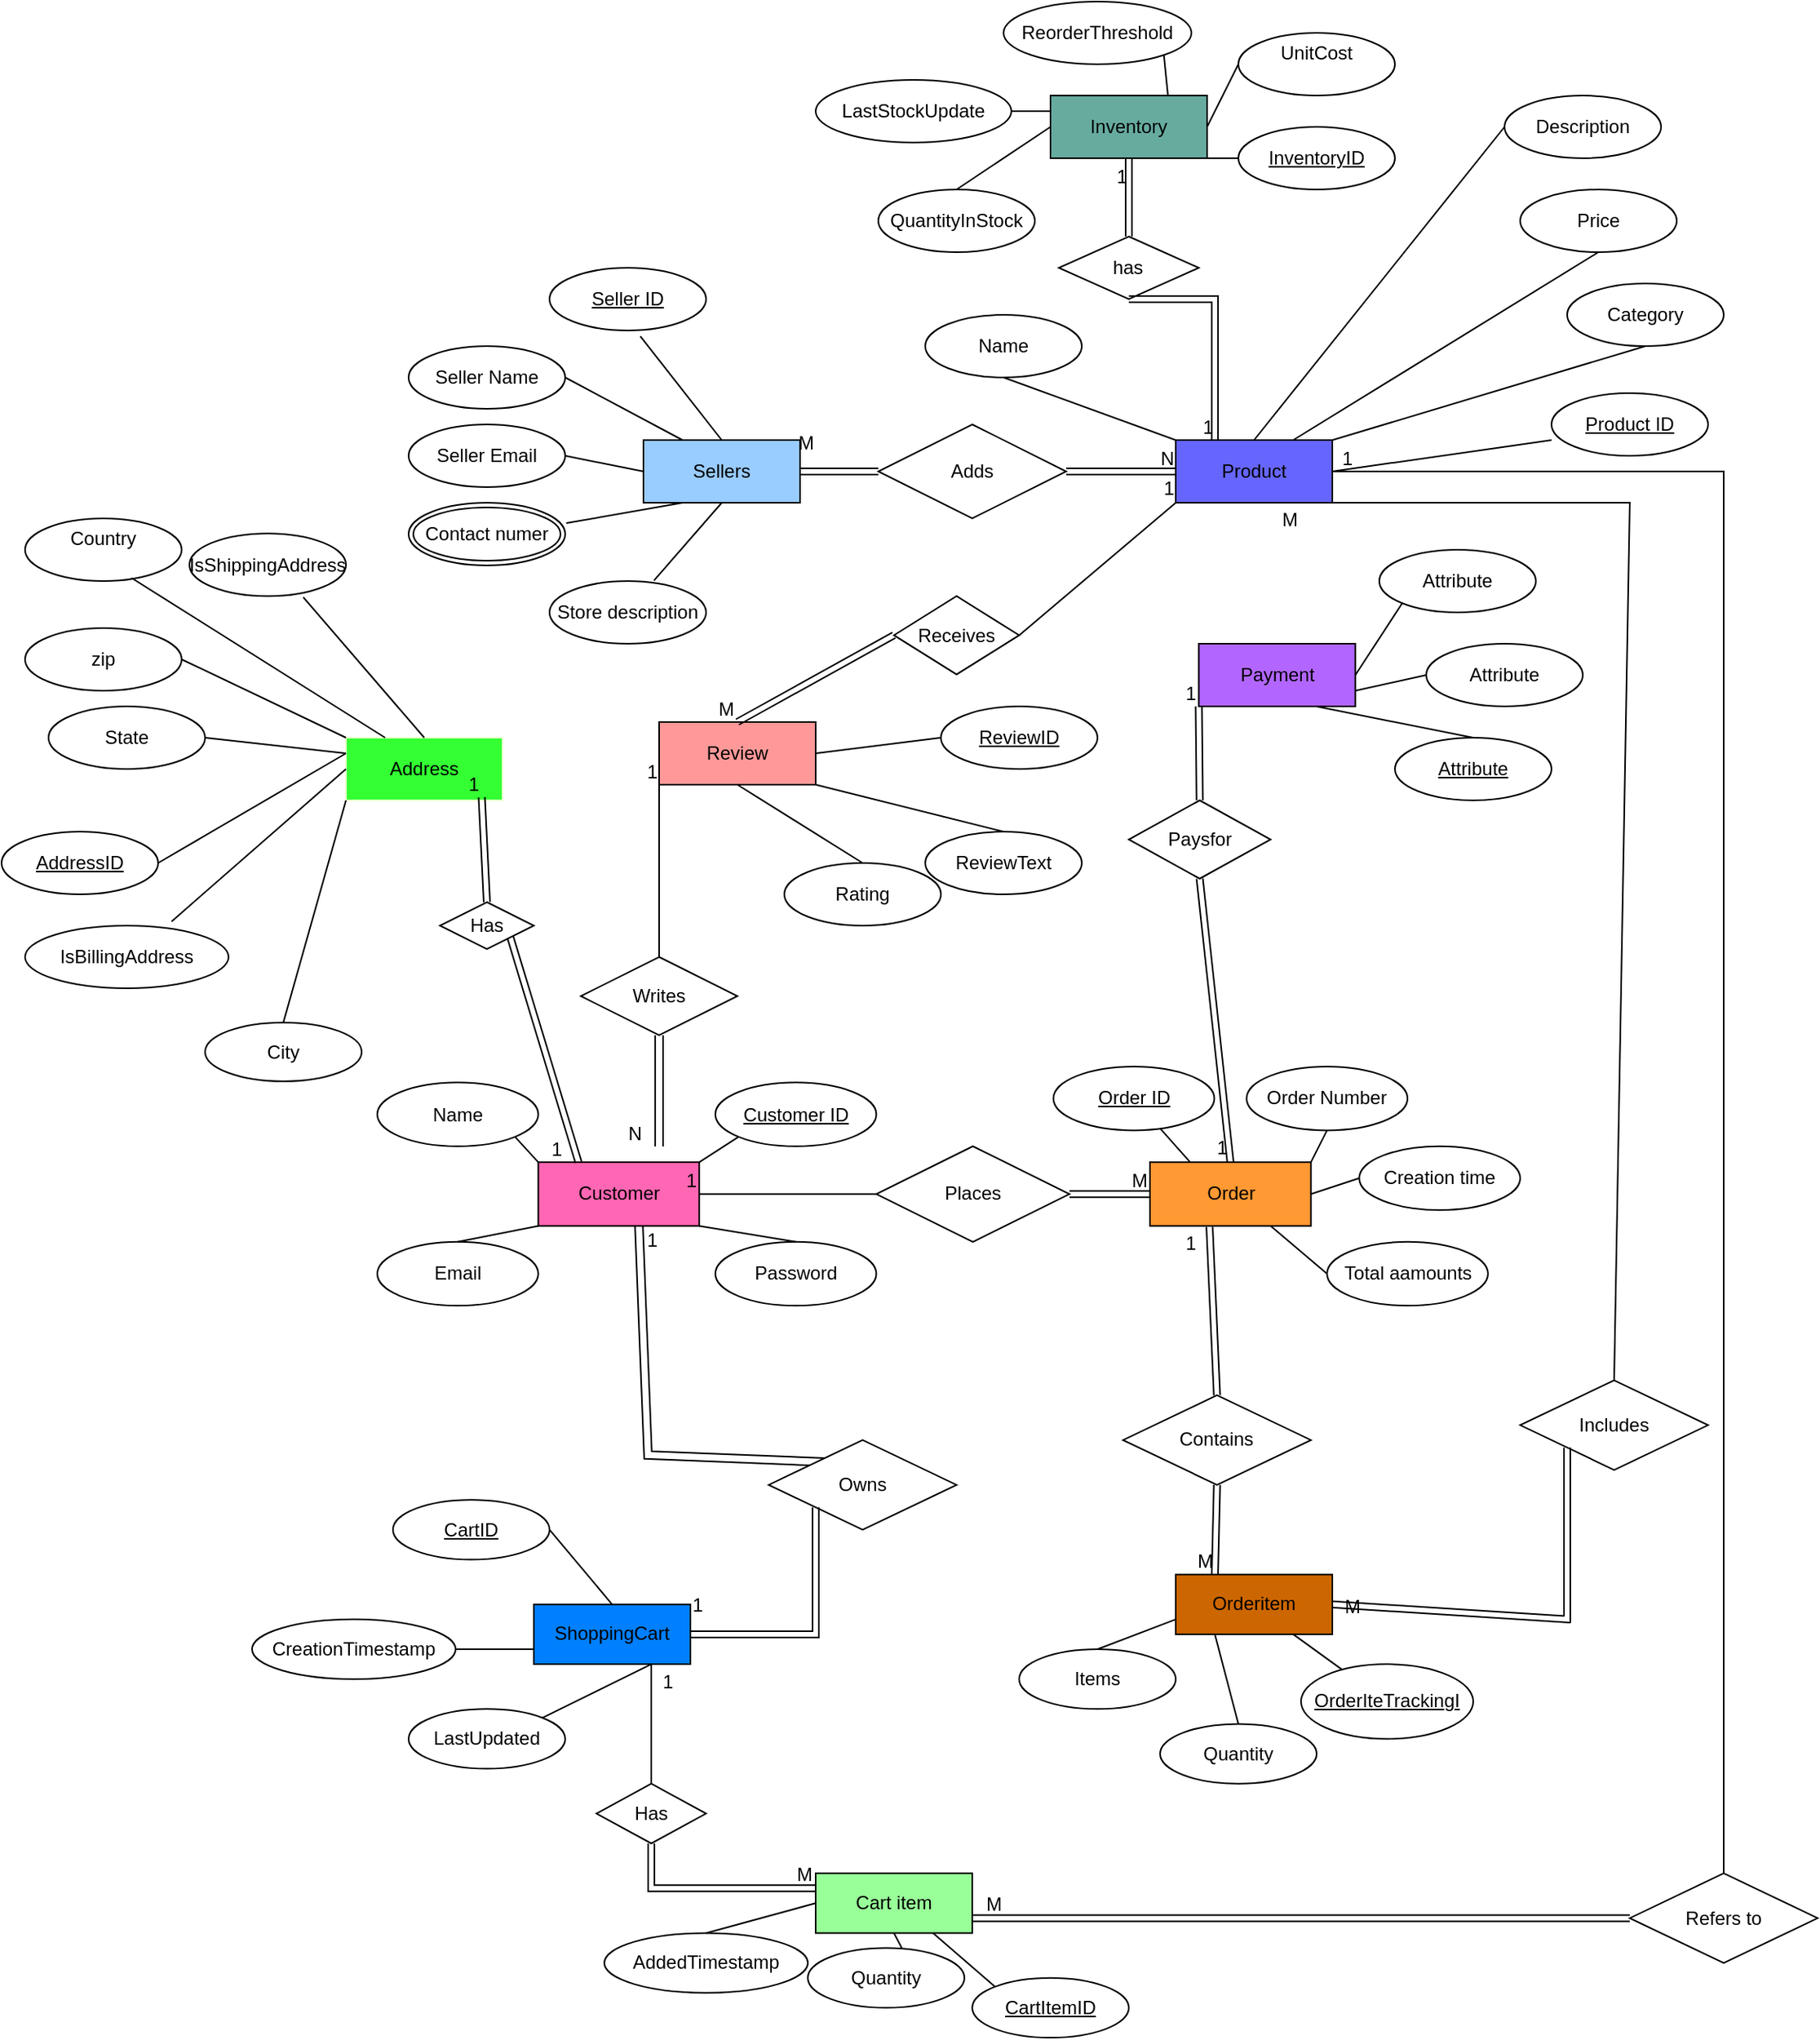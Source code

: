 <mxfile version="24.7.17">
  <diagram name="Page-1" id="6xReeUZJzFyiV2L-Zr00">
    <mxGraphModel dx="2884" dy="1992" grid="1" gridSize="10" guides="1" tooltips="1" connect="1" arrows="1" fold="1" page="1" pageScale="1" pageWidth="850" pageHeight="1100" math="0" shadow="0">
      <root>
        <mxCell id="0" />
        <mxCell id="1" parent="0" />
        <mxCell id="d-lJAG2xxgMc8Fnp8zXW-112" value="" style="endArrow=none;html=1;rounded=0;exitX=0.5;exitY=0;exitDx=0;exitDy=0;entryX=0.5;entryY=1;entryDx=0;entryDy=0;" edge="1" parent="1" source="d-lJAG2xxgMc8Fnp8zXW-107" target="d-lJAG2xxgMc8Fnp8zXW-173">
          <mxGeometry relative="1" as="geometry">
            <mxPoint x="590" y="480" as="sourcePoint" />
            <mxPoint x="555" y="240" as="targetPoint" />
            <Array as="points">
              <mxPoint x="920" y="280" />
            </Array>
          </mxGeometry>
        </mxCell>
        <mxCell id="d-lJAG2xxgMc8Fnp8zXW-162" value="Sellers" style="whiteSpace=wrap;html=1;align=center;fillColor=#99CCFF;" vertex="1" parent="1">
          <mxGeometry x="290" y="240" width="100" height="40" as="geometry" />
        </mxCell>
        <mxCell id="d-lJAG2xxgMc8Fnp8zXW-163" value="Store description" style="ellipse;whiteSpace=wrap;html=1;align=center;" vertex="1" parent="1">
          <mxGeometry x="230" y="330" width="100" height="40" as="geometry" />
        </mxCell>
        <mxCell id="d-lJAG2xxgMc8Fnp8zXW-164" value="Seller Email" style="ellipse;whiteSpace=wrap;html=1;align=center;" vertex="1" parent="1">
          <mxGeometry x="140" y="230" width="100" height="40" as="geometry" />
        </mxCell>
        <mxCell id="d-lJAG2xxgMc8Fnp8zXW-165" value="Seller Name" style="ellipse;whiteSpace=wrap;html=1;align=center;" vertex="1" parent="1">
          <mxGeometry x="140" y="180" width="100" height="40" as="geometry" />
        </mxCell>
        <mxCell id="d-lJAG2xxgMc8Fnp8zXW-166" value="Seller ID" style="ellipse;whiteSpace=wrap;html=1;align=center;fontStyle=4;" vertex="1" parent="1">
          <mxGeometry x="230" y="130" width="100" height="40" as="geometry" />
        </mxCell>
        <mxCell id="d-lJAG2xxgMc8Fnp8zXW-167" value="Contact numer" style="ellipse;shape=doubleEllipse;margin=3;whiteSpace=wrap;html=1;align=center;" vertex="1" parent="1">
          <mxGeometry x="140" y="280" width="100" height="40" as="geometry" />
        </mxCell>
        <mxCell id="d-lJAG2xxgMc8Fnp8zXW-168" value="" style="endArrow=none;html=1;rounded=0;exitX=0.58;exitY=1.092;exitDx=0;exitDy=0;exitPerimeter=0;entryX=0.5;entryY=0;entryDx=0;entryDy=0;" edge="1" parent="1" source="d-lJAG2xxgMc8Fnp8zXW-166" target="d-lJAG2xxgMc8Fnp8zXW-162">
          <mxGeometry relative="1" as="geometry">
            <mxPoint x="280" y="270" as="sourcePoint" />
            <mxPoint x="440" y="270" as="targetPoint" />
          </mxGeometry>
        </mxCell>
        <mxCell id="d-lJAG2xxgMc8Fnp8zXW-169" value="" style="endArrow=none;html=1;rounded=0;exitX=0.667;exitY=-0.008;exitDx=0;exitDy=0;exitPerimeter=0;entryX=0.5;entryY=1;entryDx=0;entryDy=0;" edge="1" parent="1" source="d-lJAG2xxgMc8Fnp8zXW-163" target="d-lJAG2xxgMc8Fnp8zXW-162">
          <mxGeometry relative="1" as="geometry">
            <mxPoint x="280" y="270" as="sourcePoint" />
            <mxPoint x="440" y="270" as="targetPoint" />
          </mxGeometry>
        </mxCell>
        <mxCell id="d-lJAG2xxgMc8Fnp8zXW-170" value="" style="endArrow=none;html=1;rounded=0;exitX=1.007;exitY=0.325;exitDx=0;exitDy=0;exitPerimeter=0;entryX=0.25;entryY=1;entryDx=0;entryDy=0;" edge="1" parent="1" source="d-lJAG2xxgMc8Fnp8zXW-167" target="d-lJAG2xxgMc8Fnp8zXW-162">
          <mxGeometry relative="1" as="geometry">
            <mxPoint x="280" y="270" as="sourcePoint" />
            <mxPoint x="440" y="270" as="targetPoint" />
          </mxGeometry>
        </mxCell>
        <mxCell id="d-lJAG2xxgMc8Fnp8zXW-171" value="" style="endArrow=none;html=1;rounded=0;exitX=1;exitY=0.5;exitDx=0;exitDy=0;entryX=0;entryY=0.5;entryDx=0;entryDy=0;" edge="1" parent="1" source="d-lJAG2xxgMc8Fnp8zXW-164" target="d-lJAG2xxgMc8Fnp8zXW-162">
          <mxGeometry relative="1" as="geometry">
            <mxPoint x="280" y="270" as="sourcePoint" />
            <mxPoint x="440" y="270" as="targetPoint" />
          </mxGeometry>
        </mxCell>
        <mxCell id="d-lJAG2xxgMc8Fnp8zXW-172" value="" style="endArrow=none;html=1;rounded=0;exitX=1;exitY=0.5;exitDx=0;exitDy=0;entryX=0.25;entryY=0;entryDx=0;entryDy=0;" edge="1" parent="1" source="d-lJAG2xxgMc8Fnp8zXW-165" target="d-lJAG2xxgMc8Fnp8zXW-162">
          <mxGeometry relative="1" as="geometry">
            <mxPoint x="280" y="270" as="sourcePoint" />
            <mxPoint x="440" y="270" as="targetPoint" />
          </mxGeometry>
        </mxCell>
        <mxCell id="d-lJAG2xxgMc8Fnp8zXW-325" style="edgeStyle=orthogonalEdgeStyle;rounded=0;orthogonalLoop=1;jettySize=auto;html=1;exitX=1;exitY=0.5;exitDx=0;exitDy=0;" edge="1" parent="1" source="d-lJAG2xxgMc8Fnp8zXW-173">
          <mxGeometry relative="1" as="geometry">
            <mxPoint x="720" y="260.333" as="targetPoint" />
          </mxGeometry>
        </mxCell>
        <mxCell id="d-lJAG2xxgMc8Fnp8zXW-173" value="Product" style="whiteSpace=wrap;html=1;align=center;fillColor=#6666FF;" vertex="1" parent="1">
          <mxGeometry x="630" y="240" width="100" height="40" as="geometry" />
        </mxCell>
        <mxCell id="d-lJAG2xxgMc8Fnp8zXW-174" value="Product ID" style="ellipse;whiteSpace=wrap;html=1;align=center;fontStyle=4;" vertex="1" parent="1">
          <mxGeometry x="870" y="210" width="100" height="40" as="geometry" />
        </mxCell>
        <mxCell id="d-lJAG2xxgMc8Fnp8zXW-175" value="Price" style="ellipse;whiteSpace=wrap;html=1;align=center;" vertex="1" parent="1">
          <mxGeometry x="850" y="80" width="100" height="40" as="geometry" />
        </mxCell>
        <mxCell id="d-lJAG2xxgMc8Fnp8zXW-176" value="Description" style="ellipse;whiteSpace=wrap;html=1;align=center;" vertex="1" parent="1">
          <mxGeometry x="840" y="20" width="100" height="40" as="geometry" />
        </mxCell>
        <mxCell id="d-lJAG2xxgMc8Fnp8zXW-177" value="Category" style="ellipse;whiteSpace=wrap;html=1;align=center;" vertex="1" parent="1">
          <mxGeometry x="880" y="140" width="100" height="40" as="geometry" />
        </mxCell>
        <mxCell id="d-lJAG2xxgMc8Fnp8zXW-178" value="Name" style="ellipse;whiteSpace=wrap;html=1;align=center;" vertex="1" parent="1">
          <mxGeometry x="470" y="160" width="100" height="40" as="geometry" />
        </mxCell>
        <mxCell id="d-lJAG2xxgMc8Fnp8zXW-179" value="" style="endArrow=none;html=1;rounded=0;entryX=0;entryY=0.5;entryDx=0;entryDy=0;exitX=0.5;exitY=0;exitDx=0;exitDy=0;" edge="1" parent="1" source="d-lJAG2xxgMc8Fnp8zXW-173" target="d-lJAG2xxgMc8Fnp8zXW-176">
          <mxGeometry relative="1" as="geometry">
            <mxPoint x="720" y="270" as="sourcePoint" />
            <mxPoint x="740" y="270" as="targetPoint" />
          </mxGeometry>
        </mxCell>
        <mxCell id="d-lJAG2xxgMc8Fnp8zXW-180" value="" style="endArrow=none;html=1;rounded=0;exitX=0;exitY=0.75;exitDx=0;exitDy=0;exitPerimeter=0;entryX=1;entryY=0.5;entryDx=0;entryDy=0;" edge="1" parent="1" source="d-lJAG2xxgMc8Fnp8zXW-174" target="d-lJAG2xxgMc8Fnp8zXW-173">
          <mxGeometry relative="1" as="geometry">
            <mxPoint x="580" y="270" as="sourcePoint" />
            <mxPoint x="740" y="270" as="targetPoint" />
          </mxGeometry>
        </mxCell>
        <mxCell id="d-lJAG2xxgMc8Fnp8zXW-181" value="" style="endArrow=none;html=1;rounded=0;exitX=0.5;exitY=1;exitDx=0;exitDy=0;entryX=1;entryY=0;entryDx=0;entryDy=0;" edge="1" parent="1" source="d-lJAG2xxgMc8Fnp8zXW-177" target="d-lJAG2xxgMc8Fnp8zXW-173">
          <mxGeometry relative="1" as="geometry">
            <mxPoint x="580" y="270" as="sourcePoint" />
            <mxPoint x="740" y="270" as="targetPoint" />
          </mxGeometry>
        </mxCell>
        <mxCell id="d-lJAG2xxgMc8Fnp8zXW-182" value="" style="endArrow=none;html=1;rounded=0;exitX=0.5;exitY=1;exitDx=0;exitDy=0;entryX=0.75;entryY=0;entryDx=0;entryDy=0;" edge="1" parent="1" source="d-lJAG2xxgMc8Fnp8zXW-175" target="d-lJAG2xxgMc8Fnp8zXW-173">
          <mxGeometry relative="1" as="geometry">
            <mxPoint x="580" y="270" as="sourcePoint" />
            <mxPoint x="740" y="270" as="targetPoint" />
          </mxGeometry>
        </mxCell>
        <mxCell id="d-lJAG2xxgMc8Fnp8zXW-183" value="" style="endArrow=none;html=1;rounded=0;exitX=0.5;exitY=1;exitDx=0;exitDy=0;entryX=0;entryY=0;entryDx=0;entryDy=0;" edge="1" parent="1" source="d-lJAG2xxgMc8Fnp8zXW-178" target="d-lJAG2xxgMc8Fnp8zXW-173">
          <mxGeometry relative="1" as="geometry">
            <mxPoint x="580" y="270" as="sourcePoint" />
            <mxPoint x="670" y="230" as="targetPoint" />
          </mxGeometry>
        </mxCell>
        <mxCell id="d-lJAG2xxgMc8Fnp8zXW-184" value="Adds" style="shape=rhombus;perimeter=rhombusPerimeter;whiteSpace=wrap;html=1;align=center;" vertex="1" parent="1">
          <mxGeometry x="440" y="230" width="120" height="60" as="geometry" />
        </mxCell>
        <mxCell id="d-lJAG2xxgMc8Fnp8zXW-185" value="" style="shape=link;html=1;rounded=0;entryX=0;entryY=0.5;entryDx=0;entryDy=0;" edge="1" parent="1" source="d-lJAG2xxgMc8Fnp8zXW-184" target="d-lJAG2xxgMc8Fnp8zXW-173">
          <mxGeometry relative="1" as="geometry">
            <mxPoint x="370" y="349.5" as="sourcePoint" />
            <mxPoint x="530" y="349.5" as="targetPoint" />
          </mxGeometry>
        </mxCell>
        <mxCell id="d-lJAG2xxgMc8Fnp8zXW-186" value="N" style="resizable=0;html=1;whiteSpace=wrap;align=right;verticalAlign=bottom;" connectable="0" vertex="1" parent="d-lJAG2xxgMc8Fnp8zXW-185">
          <mxGeometry x="1" relative="1" as="geometry" />
        </mxCell>
        <mxCell id="d-lJAG2xxgMc8Fnp8zXW-187" value="" style="shape=link;html=1;rounded=0;exitX=0;exitY=0.5;exitDx=0;exitDy=0;entryX=1;entryY=0.5;entryDx=0;entryDy=0;" edge="1" parent="1" source="d-lJAG2xxgMc8Fnp8zXW-184" target="d-lJAG2xxgMc8Fnp8zXW-162">
          <mxGeometry relative="1" as="geometry">
            <mxPoint x="450" y="310" as="sourcePoint" />
            <mxPoint x="400" y="270" as="targetPoint" />
          </mxGeometry>
        </mxCell>
        <mxCell id="d-lJAG2xxgMc8Fnp8zXW-188" value="M" style="resizable=0;html=1;whiteSpace=wrap;align=right;verticalAlign=bottom;" connectable="0" vertex="1" parent="d-lJAG2xxgMc8Fnp8zXW-187">
          <mxGeometry x="1" relative="1" as="geometry">
            <mxPoint x="10" y="-10" as="offset" />
          </mxGeometry>
        </mxCell>
        <mxCell id="d-lJAG2xxgMc8Fnp8zXW-189" value="M" style="resizable=0;html=1;whiteSpace=wrap;align=right;verticalAlign=bottom;" connectable="0" vertex="1" parent="1">
          <mxGeometry x="709.408" y="299.608" as="geometry" />
        </mxCell>
        <mxCell id="d-lJAG2xxgMc8Fnp8zXW-215" value="" style="endArrow=none;html=1;rounded=0;exitX=0.5;exitY=0;exitDx=0;exitDy=0;entryX=1;entryY=0.5;entryDx=0;entryDy=0;" edge="1" parent="1" source="d-lJAG2xxgMc8Fnp8zXW-207" target="d-lJAG2xxgMc8Fnp8zXW-173">
          <mxGeometry relative="1" as="geometry">
            <mxPoint x="550" y="610" as="sourcePoint" />
            <mxPoint x="1020" y="250" as="targetPoint" />
            <Array as="points">
              <mxPoint x="980" y="260" />
            </Array>
          </mxGeometry>
        </mxCell>
        <mxCell id="d-lJAG2xxgMc8Fnp8zXW-216" value="1" style="resizable=0;html=1;whiteSpace=wrap;align=right;verticalAlign=bottom;" connectable="0" vertex="1" parent="d-lJAG2xxgMc8Fnp8zXW-215">
          <mxGeometry x="1" relative="1" as="geometry">
            <mxPoint x="14" as="offset" />
          </mxGeometry>
        </mxCell>
        <mxCell id="d-lJAG2xxgMc8Fnp8zXW-221" value="" style="group" vertex="1" connectable="0" parent="1">
          <mxGeometry x="40" y="640" width="1000" height="620" as="geometry" />
        </mxCell>
        <mxCell id="d-lJAG2xxgMc8Fnp8zXW-69" value="" style="group" vertex="1" connectable="0" parent="d-lJAG2xxgMc8Fnp8zXW-221">
          <mxGeometry x="80" width="730" height="152.615" as="geometry" />
        </mxCell>
        <mxCell id="d-lJAG2xxgMc8Fnp8zXW-70" value="Customer" style="whiteSpace=wrap;html=1;align=center;fillColor=#FF66B3;" vertex="1" parent="d-lJAG2xxgMc8Fnp8zXW-69">
          <mxGeometry x="102.817" y="61.046" width="102.817" height="40.697" as="geometry" />
        </mxCell>
        <mxCell id="d-lJAG2xxgMc8Fnp8zXW-71" value="Customer ID" style="ellipse;whiteSpace=wrap;html=1;align=center;fontStyle=4;" vertex="1" parent="d-lJAG2xxgMc8Fnp8zXW-69">
          <mxGeometry x="215.915" y="10.174" width="102.817" height="40.697" as="geometry" />
        </mxCell>
        <mxCell id="d-lJAG2xxgMc8Fnp8zXW-72" value="Password" style="ellipse;whiteSpace=wrap;html=1;align=center;" vertex="1" parent="d-lJAG2xxgMc8Fnp8zXW-69">
          <mxGeometry x="215.915" y="111.918" width="102.817" height="40.697" as="geometry" />
        </mxCell>
        <mxCell id="d-lJAG2xxgMc8Fnp8zXW-73" value="Email" style="ellipse;whiteSpace=wrap;html=1;align=center;" vertex="1" parent="d-lJAG2xxgMc8Fnp8zXW-69">
          <mxGeometry y="111.918" width="102.817" height="40.697" as="geometry" />
        </mxCell>
        <mxCell id="d-lJAG2xxgMc8Fnp8zXW-74" value="Name" style="ellipse;whiteSpace=wrap;html=1;align=center;" vertex="1" parent="d-lJAG2xxgMc8Fnp8zXW-69">
          <mxGeometry y="10.174" width="102.817" height="40.697" as="geometry" />
        </mxCell>
        <mxCell id="d-lJAG2xxgMc8Fnp8zXW-75" value="" style="endArrow=none;html=1;rounded=0;entryX=0.5;entryY=0;entryDx=0;entryDy=0;exitX=0;exitY=1;exitDx=0;exitDy=0;" edge="1" parent="d-lJAG2xxgMc8Fnp8zXW-69" source="d-lJAG2xxgMc8Fnp8zXW-70" target="d-lJAG2xxgMc8Fnp8zXW-73">
          <mxGeometry relative="1" as="geometry">
            <mxPoint x="20.563" y="-50.872" as="sourcePoint" />
            <mxPoint x="185.07" y="-50.872" as="targetPoint" />
          </mxGeometry>
        </mxCell>
        <mxCell id="d-lJAG2xxgMc8Fnp8zXW-76" value="" style="endArrow=none;html=1;rounded=0;exitX=1;exitY=1;exitDx=0;exitDy=0;entryX=0.5;entryY=0;entryDx=0;entryDy=0;" edge="1" parent="d-lJAG2xxgMc8Fnp8zXW-69" source="d-lJAG2xxgMc8Fnp8zXW-70" target="d-lJAG2xxgMc8Fnp8zXW-72">
          <mxGeometry relative="1" as="geometry">
            <mxPoint x="20.563" y="-50.872" as="sourcePoint" />
            <mxPoint x="236.479" y="111.918" as="targetPoint" />
          </mxGeometry>
        </mxCell>
        <mxCell id="d-lJAG2xxgMc8Fnp8zXW-77" value="" style="endArrow=none;html=1;rounded=0;exitX=0;exitY=1;exitDx=0;exitDy=0;entryX=1;entryY=0;entryDx=0;entryDy=0;" edge="1" parent="d-lJAG2xxgMc8Fnp8zXW-69" source="d-lJAG2xxgMc8Fnp8zXW-71" target="d-lJAG2xxgMc8Fnp8zXW-70">
          <mxGeometry relative="1" as="geometry">
            <mxPoint x="20.563" y="-50.872" as="sourcePoint" />
            <mxPoint x="185.07" y="-50.872" as="targetPoint" />
          </mxGeometry>
        </mxCell>
        <mxCell id="d-lJAG2xxgMc8Fnp8zXW-78" value="" style="endArrow=none;html=1;rounded=0;exitX=1;exitY=1;exitDx=0;exitDy=0;entryX=0;entryY=0;entryDx=0;entryDy=0;" edge="1" parent="d-lJAG2xxgMc8Fnp8zXW-69" source="d-lJAG2xxgMc8Fnp8zXW-74" target="d-lJAG2xxgMc8Fnp8zXW-70">
          <mxGeometry relative="1" as="geometry">
            <mxPoint x="20.563" y="-50.872" as="sourcePoint" />
            <mxPoint x="185.07" y="-50.872" as="targetPoint" />
          </mxGeometry>
        </mxCell>
        <mxCell id="d-lJAG2xxgMc8Fnp8zXW-79" value="Order" style="whiteSpace=wrap;html=1;align=center;fillColor=#FF9933;" vertex="1" parent="d-lJAG2xxgMc8Fnp8zXW-69">
          <mxGeometry x="493.521" y="61.046" width="102.817" height="40.697" as="geometry" />
        </mxCell>
        <mxCell id="d-lJAG2xxgMc8Fnp8zXW-80" value="Order ID" style="ellipse;whiteSpace=wrap;html=1;align=center;fontStyle=4;" vertex="1" parent="d-lJAG2xxgMc8Fnp8zXW-69">
          <mxGeometry x="431.831" width="102.817" height="40.697" as="geometry" />
        </mxCell>
        <mxCell id="d-lJAG2xxgMc8Fnp8zXW-81" value="Order Number" style="ellipse;whiteSpace=wrap;html=1;align=center;" vertex="1" parent="d-lJAG2xxgMc8Fnp8zXW-69">
          <mxGeometry x="555.211" width="102.817" height="40.697" as="geometry" />
        </mxCell>
        <mxCell id="d-lJAG2xxgMc8Fnp8zXW-82" value="Creation time" style="ellipse;whiteSpace=wrap;html=1;align=center;" vertex="1" parent="d-lJAG2xxgMc8Fnp8zXW-69">
          <mxGeometry x="627.183" y="50.872" width="102.817" height="40.697" as="geometry" />
        </mxCell>
        <mxCell id="d-lJAG2xxgMc8Fnp8zXW-83" value="Total aamounts" style="ellipse;whiteSpace=wrap;html=1;align=center;" vertex="1" parent="d-lJAG2xxgMc8Fnp8zXW-69">
          <mxGeometry x="606.62" y="111.918" width="102.817" height="40.697" as="geometry" />
        </mxCell>
        <mxCell id="d-lJAG2xxgMc8Fnp8zXW-84" value="" style="endArrow=none;html=1;rounded=0;entryX=0;entryY=0.5;entryDx=0;entryDy=0;exitX=0.75;exitY=1;exitDx=0;exitDy=0;" edge="1" parent="d-lJAG2xxgMc8Fnp8zXW-69" source="d-lJAG2xxgMc8Fnp8zXW-79" target="d-lJAG2xxgMc8Fnp8zXW-83">
          <mxGeometry relative="1" as="geometry">
            <mxPoint x="349.577" y="-142.441" as="sourcePoint" />
            <mxPoint x="514.085" y="-142.441" as="targetPoint" />
          </mxGeometry>
        </mxCell>
        <mxCell id="d-lJAG2xxgMc8Fnp8zXW-85" value="" style="endArrow=none;html=1;rounded=0;exitX=1;exitY=0.5;exitDx=0;exitDy=0;entryX=0;entryY=0.5;entryDx=0;entryDy=0;" edge="1" parent="d-lJAG2xxgMc8Fnp8zXW-69" source="d-lJAG2xxgMc8Fnp8zXW-79" target="d-lJAG2xxgMc8Fnp8zXW-82">
          <mxGeometry relative="1" as="geometry">
            <mxPoint x="349.577" y="-142.441" as="sourcePoint" />
            <mxPoint x="514.085" y="-142.441" as="targetPoint" />
          </mxGeometry>
        </mxCell>
        <mxCell id="d-lJAG2xxgMc8Fnp8zXW-86" value="" style="endArrow=none;html=1;rounded=0;entryX=1;entryY=0;entryDx=0;entryDy=0;exitX=0.5;exitY=1;exitDx=0;exitDy=0;" edge="1" parent="d-lJAG2xxgMc8Fnp8zXW-69" source="d-lJAG2xxgMc8Fnp8zXW-81" target="d-lJAG2xxgMc8Fnp8zXW-79">
          <mxGeometry relative="1" as="geometry">
            <mxPoint x="349.577" y="-142.441" as="sourcePoint" />
            <mxPoint x="514.085" y="-142.441" as="targetPoint" />
          </mxGeometry>
        </mxCell>
        <mxCell id="d-lJAG2xxgMc8Fnp8zXW-87" value="" style="endArrow=none;html=1;rounded=0;exitX=0.25;exitY=0;exitDx=0;exitDy=0;" edge="1" parent="d-lJAG2xxgMc8Fnp8zXW-69" source="d-lJAG2xxgMc8Fnp8zXW-79" target="d-lJAG2xxgMc8Fnp8zXW-80">
          <mxGeometry relative="1" as="geometry">
            <mxPoint x="349.577" y="-142.441" as="sourcePoint" />
            <mxPoint x="508.944" y="50.872" as="targetPoint" />
          </mxGeometry>
        </mxCell>
        <mxCell id="d-lJAG2xxgMc8Fnp8zXW-88" value="Places" style="shape=rhombus;perimeter=rhombusPerimeter;whiteSpace=wrap;html=1;align=center;" vertex="1" parent="d-lJAG2xxgMc8Fnp8zXW-69">
          <mxGeometry x="318.732" y="50.872" width="123.38" height="61.046" as="geometry" />
        </mxCell>
        <mxCell id="d-lJAG2xxgMc8Fnp8zXW-89" value="" style="endArrow=none;html=1;rounded=0;entryX=1;entryY=0.5;entryDx=0;entryDy=0;exitX=0;exitY=0.5;exitDx=0;exitDy=0;" edge="1" parent="d-lJAG2xxgMc8Fnp8zXW-69" source="d-lJAG2xxgMc8Fnp8zXW-88" target="d-lJAG2xxgMc8Fnp8zXW-70">
          <mxGeometry relative="1" as="geometry">
            <mxPoint x="318.732" y="91.569" as="sourcePoint" />
            <mxPoint x="514.085" y="-142.441" as="targetPoint" />
          </mxGeometry>
        </mxCell>
        <mxCell id="d-lJAG2xxgMc8Fnp8zXW-90" value="1" style="resizable=0;html=1;whiteSpace=wrap;align=right;verticalAlign=bottom;" connectable="0" vertex="1" parent="d-lJAG2xxgMc8Fnp8zXW-89">
          <mxGeometry x="1" relative="1" as="geometry" />
        </mxCell>
        <mxCell id="d-lJAG2xxgMc8Fnp8zXW-91" value="" style="shape=link;html=1;rounded=0;exitX=1;exitY=0.5;exitDx=0;exitDy=0;entryX=0;entryY=0.5;entryDx=0;entryDy=0;" edge="1" parent="d-lJAG2xxgMc8Fnp8zXW-69" source="d-lJAG2xxgMc8Fnp8zXW-88" target="d-lJAG2xxgMc8Fnp8zXW-79">
          <mxGeometry relative="1" as="geometry">
            <mxPoint x="370.141" y="-30.523" as="sourcePoint" />
            <mxPoint x="534.648" y="-30.523" as="targetPoint" />
          </mxGeometry>
        </mxCell>
        <mxCell id="d-lJAG2xxgMc8Fnp8zXW-92" value="M" style="resizable=0;html=1;whiteSpace=wrap;align=right;verticalAlign=bottom;" connectable="0" vertex="1" parent="d-lJAG2xxgMc8Fnp8zXW-91">
          <mxGeometry x="1" relative="1" as="geometry" />
        </mxCell>
        <mxCell id="d-lJAG2xxgMc8Fnp8zXW-129" value="" style="shape=link;html=1;rounded=0;exitX=0;exitY=0;exitDx=0;exitDy=0;entryX=0.5;entryY=1;entryDx=0;entryDy=0;width=5;" edge="1" parent="d-lJAG2xxgMc8Fnp8zXW-69">
          <mxGeometry relative="1" as="geometry">
            <mxPoint x="292.89" y="252.769" as="sourcePoint" />
            <mxPoint x="167.115" y="101.744" as="targetPoint" />
            <Array as="points">
              <mxPoint x="172.89" y="248" />
            </Array>
          </mxGeometry>
        </mxCell>
        <mxCell id="d-lJAG2xxgMc8Fnp8zXW-130" value="1" style="resizable=0;html=1;whiteSpace=wrap;align=right;verticalAlign=bottom;" connectable="0" vertex="1" parent="d-lJAG2xxgMc8Fnp8zXW-129">
          <mxGeometry x="1" relative="1" as="geometry">
            <mxPoint x="13" y="18" as="offset" />
          </mxGeometry>
        </mxCell>
        <mxCell id="d-lJAG2xxgMc8Fnp8zXW-93" value="Orderitem" style="whiteSpace=wrap;html=1;align=center;fillColor=#CC6600;" vertex="1" parent="d-lJAG2xxgMc8Fnp8zXW-221">
          <mxGeometry x="590" y="324.308" width="100" height="38.154" as="geometry" />
        </mxCell>
        <mxCell id="d-lJAG2xxgMc8Fnp8zXW-94" value="OrderIteTrackingI" style="ellipse;whiteSpace=wrap;html=1;align=center;fontStyle=4;" vertex="1" parent="d-lJAG2xxgMc8Fnp8zXW-221">
          <mxGeometry x="670" y="381.538" width="110" height="47.692" as="geometry" />
        </mxCell>
        <mxCell id="d-lJAG2xxgMc8Fnp8zXW-96" value="Quantity" style="ellipse;whiteSpace=wrap;html=1;align=center;" vertex="1" parent="d-lJAG2xxgMc8Fnp8zXW-221">
          <mxGeometry x="580" y="419.692" width="100" height="38.154" as="geometry" />
        </mxCell>
        <mxCell id="d-lJAG2xxgMc8Fnp8zXW-97" value="Items" style="ellipse;whiteSpace=wrap;html=1;align=center;" vertex="1" parent="d-lJAG2xxgMc8Fnp8zXW-221">
          <mxGeometry x="490" y="372.0" width="100" height="38.154" as="geometry" />
        </mxCell>
        <mxCell id="d-lJAG2xxgMc8Fnp8zXW-98" value="" style="endArrow=none;html=1;rounded=0;exitX=0.75;exitY=1;exitDx=0;exitDy=0;" edge="1" parent="d-lJAG2xxgMc8Fnp8zXW-221" source="d-lJAG2xxgMc8Fnp8zXW-93" target="d-lJAG2xxgMc8Fnp8zXW-94">
          <mxGeometry relative="1" as="geometry">
            <mxPoint x="660" y="352.923" as="sourcePoint" />
            <mxPoint x="520" y="209.846" as="targetPoint" />
          </mxGeometry>
        </mxCell>
        <mxCell id="d-lJAG2xxgMc8Fnp8zXW-99" value="" style="endArrow=none;html=1;rounded=0;exitX=0.5;exitY=0;exitDx=0;exitDy=0;entryX=0.25;entryY=1;entryDx=0;entryDy=0;" edge="1" parent="d-lJAG2xxgMc8Fnp8zXW-221" source="d-lJAG2xxgMc8Fnp8zXW-96" target="d-lJAG2xxgMc8Fnp8zXW-93">
          <mxGeometry relative="1" as="geometry">
            <mxPoint x="360" y="209.846" as="sourcePoint" />
            <mxPoint x="520" y="209.846" as="targetPoint" />
          </mxGeometry>
        </mxCell>
        <mxCell id="d-lJAG2xxgMc8Fnp8zXW-100" value="" style="endArrow=none;html=1;rounded=0;exitX=0.5;exitY=0;exitDx=0;exitDy=0;entryX=0;entryY=0.75;entryDx=0;entryDy=0;" edge="1" parent="d-lJAG2xxgMc8Fnp8zXW-221" source="d-lJAG2xxgMc8Fnp8zXW-97" target="d-lJAG2xxgMc8Fnp8zXW-93">
          <mxGeometry relative="1" as="geometry">
            <mxPoint x="360" y="209.846" as="sourcePoint" />
            <mxPoint x="520" y="209.846" as="targetPoint" />
          </mxGeometry>
        </mxCell>
        <mxCell id="d-lJAG2xxgMc8Fnp8zXW-101" value="Contains" style="shape=rhombus;perimeter=rhombusPerimeter;whiteSpace=wrap;html=1;align=center;" vertex="1" parent="d-lJAG2xxgMc8Fnp8zXW-221">
          <mxGeometry x="556.34" y="209.846" width="120" height="57.231" as="geometry" />
        </mxCell>
        <mxCell id="d-lJAG2xxgMc8Fnp8zXW-102" value="" style="shape=link;html=1;rounded=0;entryX=0.37;entryY=1.014;entryDx=0;entryDy=0;entryPerimeter=0;exitX=0.5;exitY=0;exitDx=0;exitDy=0;" edge="1" parent="d-lJAG2xxgMc8Fnp8zXW-221" source="d-lJAG2xxgMc8Fnp8zXW-101" target="d-lJAG2xxgMc8Fnp8zXW-79">
          <mxGeometry relative="1" as="geometry">
            <mxPoint x="370" y="362.462" as="sourcePoint" />
            <mxPoint x="520" y="295.692" as="targetPoint" />
          </mxGeometry>
        </mxCell>
        <mxCell id="d-lJAG2xxgMc8Fnp8zXW-103" value="1" style="resizable=0;html=1;whiteSpace=wrap;align=right;verticalAlign=bottom;" connectable="0" vertex="1" parent="d-lJAG2xxgMc8Fnp8zXW-102">
          <mxGeometry x="1" relative="1" as="geometry">
            <mxPoint x="-7" y="19" as="offset" />
          </mxGeometry>
        </mxCell>
        <mxCell id="d-lJAG2xxgMc8Fnp8zXW-104" value="" style="shape=link;html=1;rounded=0;exitX=0.5;exitY=1;exitDx=0;exitDy=0;entryX=0.25;entryY=0;entryDx=0;entryDy=0;" edge="1" parent="d-lJAG2xxgMc8Fnp8zXW-221" source="d-lJAG2xxgMc8Fnp8zXW-101" target="d-lJAG2xxgMc8Fnp8zXW-93">
          <mxGeometry relative="1" as="geometry">
            <mxPoint x="360" y="295.692" as="sourcePoint" />
            <mxPoint x="520" y="295.692" as="targetPoint" />
          </mxGeometry>
        </mxCell>
        <mxCell id="d-lJAG2xxgMc8Fnp8zXW-105" value="M" style="resizable=0;html=1;whiteSpace=wrap;align=right;verticalAlign=bottom;" connectable="0" vertex="1" parent="d-lJAG2xxgMc8Fnp8zXW-104">
          <mxGeometry x="1" relative="1" as="geometry" />
        </mxCell>
        <mxCell id="d-lJAG2xxgMc8Fnp8zXW-107" value="Includes" style="shape=rhombus;perimeter=rhombusPerimeter;whiteSpace=wrap;html=1;align=center;" vertex="1" parent="d-lJAG2xxgMc8Fnp8zXW-221">
          <mxGeometry x="810" y="200.308" width="120" height="57.231" as="geometry" />
        </mxCell>
        <mxCell id="d-lJAG2xxgMc8Fnp8zXW-110" value="" style="shape=link;html=1;rounded=0;entryX=1;entryY=0.5;entryDx=0;entryDy=0;exitX=0;exitY=1;exitDx=0;exitDy=0;" edge="1" parent="d-lJAG2xxgMc8Fnp8zXW-221" source="d-lJAG2xxgMc8Fnp8zXW-107" target="d-lJAG2xxgMc8Fnp8zXW-93">
          <mxGeometry relative="1" as="geometry">
            <mxPoint x="920" y="143.077" as="sourcePoint" />
            <mxPoint x="690" y="152.615" as="targetPoint" />
            <Array as="points">
              <mxPoint x="840" y="352.923" />
            </Array>
          </mxGeometry>
        </mxCell>
        <mxCell id="d-lJAG2xxgMc8Fnp8zXW-111" value="M" style="resizable=0;html=1;whiteSpace=wrap;align=right;verticalAlign=bottom;" connectable="0" vertex="1" parent="d-lJAG2xxgMc8Fnp8zXW-110">
          <mxGeometry x="1" relative="1" as="geometry">
            <mxPoint x="20" y="10" as="offset" />
          </mxGeometry>
        </mxCell>
        <mxCell id="d-lJAG2xxgMc8Fnp8zXW-114" value="ShoppingCart" style="whiteSpace=wrap;html=1;align=center;fillColor=#007FFF;" vertex="1" parent="d-lJAG2xxgMc8Fnp8zXW-221">
          <mxGeometry x="180" y="343.385" width="100" height="38.154" as="geometry" />
        </mxCell>
        <mxCell id="d-lJAG2xxgMc8Fnp8zXW-115" value="CartID   " style="ellipse;whiteSpace=wrap;html=1;align=center;fontStyle=4;" vertex="1" parent="d-lJAG2xxgMc8Fnp8zXW-221">
          <mxGeometry x="90" y="276.615" width="100" height="38.154" as="geometry" />
        </mxCell>
        <mxCell id="d-lJAG2xxgMc8Fnp8zXW-117" value="LastUpdated" style="ellipse;whiteSpace=wrap;html=1;align=center;" vertex="1" parent="d-lJAG2xxgMc8Fnp8zXW-221">
          <mxGeometry x="100" y="410.154" width="100" height="38.154" as="geometry" />
        </mxCell>
        <mxCell id="d-lJAG2xxgMc8Fnp8zXW-118" value="CreationTimestamp" style="ellipse;whiteSpace=wrap;html=1;align=center;" vertex="1" parent="d-lJAG2xxgMc8Fnp8zXW-221">
          <mxGeometry y="352.923" width="130" height="38.154" as="geometry" />
        </mxCell>
        <mxCell id="d-lJAG2xxgMc8Fnp8zXW-123" value="" style="endArrow=none;html=1;rounded=0;exitX=1;exitY=0;exitDx=0;exitDy=0;entryX=0.75;entryY=1;entryDx=0;entryDy=0;" edge="1" parent="d-lJAG2xxgMc8Fnp8zXW-221" source="d-lJAG2xxgMc8Fnp8zXW-117" target="d-lJAG2xxgMc8Fnp8zXW-114">
          <mxGeometry relative="1" as="geometry">
            <mxPoint x="360" y="209.846" as="sourcePoint" />
            <mxPoint x="230" y="381.538" as="targetPoint" />
          </mxGeometry>
        </mxCell>
        <mxCell id="d-lJAG2xxgMc8Fnp8zXW-124" value="" style="endArrow=none;html=1;rounded=0;exitX=1;exitY=0.5;exitDx=0;exitDy=0;entryX=0;entryY=0.75;entryDx=0;entryDy=0;" edge="1" parent="d-lJAG2xxgMc8Fnp8zXW-221" source="d-lJAG2xxgMc8Fnp8zXW-118" target="d-lJAG2xxgMc8Fnp8zXW-114">
          <mxGeometry relative="1" as="geometry">
            <mxPoint x="360" y="209.846" as="sourcePoint" />
            <mxPoint x="520" y="209.846" as="targetPoint" />
          </mxGeometry>
        </mxCell>
        <mxCell id="d-lJAG2xxgMc8Fnp8zXW-125" value="" style="endArrow=none;html=1;rounded=0;exitX=1;exitY=0.5;exitDx=0;exitDy=0;entryX=0.5;entryY=0;entryDx=0;entryDy=0;" edge="1" parent="d-lJAG2xxgMc8Fnp8zXW-221" source="d-lJAG2xxgMc8Fnp8zXW-115" target="d-lJAG2xxgMc8Fnp8zXW-114">
          <mxGeometry relative="1" as="geometry">
            <mxPoint x="360" y="209.846" as="sourcePoint" />
            <mxPoint x="520" y="209.846" as="targetPoint" />
          </mxGeometry>
        </mxCell>
        <mxCell id="d-lJAG2xxgMc8Fnp8zXW-126" value="Owns" style="shape=rhombus;perimeter=rhombusPerimeter;whiteSpace=wrap;html=1;align=center;" vertex="1" parent="d-lJAG2xxgMc8Fnp8zXW-221">
          <mxGeometry x="330" y="238.462" width="120" height="57.231" as="geometry" />
        </mxCell>
        <mxCell id="d-lJAG2xxgMc8Fnp8zXW-127" value="" style="shape=link;html=1;rounded=0;exitX=0;exitY=1;exitDx=0;exitDy=0;entryX=1;entryY=0.5;entryDx=0;entryDy=0;" edge="1" parent="d-lJAG2xxgMc8Fnp8zXW-221" source="d-lJAG2xxgMc8Fnp8zXW-126" target="d-lJAG2xxgMc8Fnp8zXW-114">
          <mxGeometry relative="1" as="geometry">
            <mxPoint x="300" y="295.692" as="sourcePoint" />
            <mxPoint x="460" y="295.692" as="targetPoint" />
            <Array as="points">
              <mxPoint x="360" y="362.462" />
            </Array>
          </mxGeometry>
        </mxCell>
        <mxCell id="d-lJAG2xxgMc8Fnp8zXW-128" value="1" style="resizable=0;html=1;whiteSpace=wrap;align=right;verticalAlign=bottom;" connectable="0" vertex="1" parent="d-lJAG2xxgMc8Fnp8zXW-127">
          <mxGeometry x="1" relative="1" as="geometry">
            <mxPoint x="9" y="-10" as="offset" />
          </mxGeometry>
        </mxCell>
        <mxCell id="d-lJAG2xxgMc8Fnp8zXW-133" value="Cart item" style="whiteSpace=wrap;html=1;align=center;fillColor=#99FF99;" vertex="1" parent="d-lJAG2xxgMc8Fnp8zXW-221">
          <mxGeometry x="360" y="515.077" width="100" height="38.154" as="geometry" />
        </mxCell>
        <mxCell id="d-lJAG2xxgMc8Fnp8zXW-195" value="CartItemID" style="ellipse;whiteSpace=wrap;html=1;align=center;fontStyle=4;" vertex="1" parent="d-lJAG2xxgMc8Fnp8zXW-221">
          <mxGeometry x="460" y="581.846" width="100" height="38.154" as="geometry" />
        </mxCell>
        <mxCell id="d-lJAG2xxgMc8Fnp8zXW-196" value="Quantity" style="ellipse;whiteSpace=wrap;html=1;align=center;" vertex="1" parent="d-lJAG2xxgMc8Fnp8zXW-221">
          <mxGeometry x="355" y="562.769" width="100" height="38.154" as="geometry" />
        </mxCell>
        <mxCell id="d-lJAG2xxgMc8Fnp8zXW-197" value="AddedTimestamp" style="ellipse;whiteSpace=wrap;html=1;align=center;" vertex="1" parent="d-lJAG2xxgMc8Fnp8zXW-221">
          <mxGeometry x="225" y="553.231" width="130" height="38.154" as="geometry" />
        </mxCell>
        <mxCell id="d-lJAG2xxgMc8Fnp8zXW-199" value="" style="endArrow=none;html=1;rounded=0;exitX=0.75;exitY=1;exitDx=0;exitDy=0;entryX=0;entryY=0;entryDx=0;entryDy=0;" edge="1" parent="d-lJAG2xxgMc8Fnp8zXW-221" source="d-lJAG2xxgMc8Fnp8zXW-133" target="d-lJAG2xxgMc8Fnp8zXW-195">
          <mxGeometry relative="1" as="geometry">
            <mxPoint x="410" y="400.615" as="sourcePoint" />
            <mxPoint x="485" y="557.046" as="targetPoint" />
          </mxGeometry>
        </mxCell>
        <mxCell id="d-lJAG2xxgMc8Fnp8zXW-200" value="" style="endArrow=none;html=1;rounded=0;exitX=0.5;exitY=1;exitDx=0;exitDy=0;entryX=0.6;entryY=0;entryDx=0;entryDy=0;entryPerimeter=0;" edge="1" parent="d-lJAG2xxgMc8Fnp8zXW-221" source="d-lJAG2xxgMc8Fnp8zXW-133" target="d-lJAG2xxgMc8Fnp8zXW-196">
          <mxGeometry relative="1" as="geometry">
            <mxPoint x="420" y="400.615" as="sourcePoint" />
            <mxPoint x="570" y="400.615" as="targetPoint" />
          </mxGeometry>
        </mxCell>
        <mxCell id="d-lJAG2xxgMc8Fnp8zXW-201" value="" style="endArrow=none;html=1;rounded=0;exitX=0;exitY=0.5;exitDx=0;exitDy=0;entryX=0.5;entryY=0;entryDx=0;entryDy=0;" edge="1" parent="d-lJAG2xxgMc8Fnp8zXW-221" source="d-lJAG2xxgMc8Fnp8zXW-133" target="d-lJAG2xxgMc8Fnp8zXW-197">
          <mxGeometry relative="1" as="geometry">
            <mxPoint x="410" y="400.615" as="sourcePoint" />
            <mxPoint x="570" y="400.615" as="targetPoint" />
          </mxGeometry>
        </mxCell>
        <mxCell id="d-lJAG2xxgMc8Fnp8zXW-202" value="Has" style="shape=rhombus;perimeter=rhombusPerimeter;whiteSpace=wrap;html=1;align=center;" vertex="1" parent="d-lJAG2xxgMc8Fnp8zXW-221">
          <mxGeometry x="220" y="457.846" width="70" height="38.154" as="geometry" />
        </mxCell>
        <mxCell id="d-lJAG2xxgMc8Fnp8zXW-203" value="" style="endArrow=none;html=1;rounded=0;exitX=0.5;exitY=0;exitDx=0;exitDy=0;entryX=0.75;entryY=1;entryDx=0;entryDy=0;" edge="1" parent="d-lJAG2xxgMc8Fnp8zXW-221" source="d-lJAG2xxgMc8Fnp8zXW-202" target="d-lJAG2xxgMc8Fnp8zXW-114">
          <mxGeometry relative="1" as="geometry">
            <mxPoint x="410" y="352.923" as="sourcePoint" />
            <mxPoint x="570" y="352.923" as="targetPoint" />
          </mxGeometry>
        </mxCell>
        <mxCell id="d-lJAG2xxgMc8Fnp8zXW-204" value="1" style="resizable=0;html=1;whiteSpace=wrap;align=right;verticalAlign=bottom;" connectable="0" vertex="1" parent="d-lJAG2xxgMc8Fnp8zXW-203">
          <mxGeometry x="1" relative="1" as="geometry">
            <mxPoint x="15" y="20" as="offset" />
          </mxGeometry>
        </mxCell>
        <mxCell id="d-lJAG2xxgMc8Fnp8zXW-205" value="" style="shape=link;html=1;rounded=0;exitX=0.5;exitY=1;exitDx=0;exitDy=0;entryX=0;entryY=0.25;entryDx=0;entryDy=0;" edge="1" parent="d-lJAG2xxgMc8Fnp8zXW-221" source="d-lJAG2xxgMc8Fnp8zXW-202" target="d-lJAG2xxgMc8Fnp8zXW-133">
          <mxGeometry relative="1" as="geometry">
            <mxPoint x="290" y="429.231" as="sourcePoint" />
            <mxPoint x="450" y="429.231" as="targetPoint" />
            <Array as="points">
              <mxPoint x="255" y="524.615" />
            </Array>
          </mxGeometry>
        </mxCell>
        <mxCell id="d-lJAG2xxgMc8Fnp8zXW-206" value="M" style="resizable=0;html=1;whiteSpace=wrap;align=right;verticalAlign=bottom;" connectable="0" vertex="1" parent="d-lJAG2xxgMc8Fnp8zXW-205">
          <mxGeometry x="1" relative="1" as="geometry" />
        </mxCell>
        <mxCell id="d-lJAG2xxgMc8Fnp8zXW-207" value="Refers to" style="shape=rhombus;perimeter=rhombusPerimeter;whiteSpace=wrap;html=1;align=center;" vertex="1" parent="d-lJAG2xxgMc8Fnp8zXW-221">
          <mxGeometry x="880" y="515.077" width="120" height="57.231" as="geometry" />
        </mxCell>
        <mxCell id="d-lJAG2xxgMc8Fnp8zXW-211" value="" style="shape=link;html=1;rounded=0;exitX=0;exitY=0.5;exitDx=0;exitDy=0;entryX=1;entryY=0.75;entryDx=0;entryDy=0;" edge="1" parent="d-lJAG2xxgMc8Fnp8zXW-221" source="d-lJAG2xxgMc8Fnp8zXW-207" target="d-lJAG2xxgMc8Fnp8zXW-133">
          <mxGeometry relative="1" as="geometry">
            <mxPoint x="780" y="305.231" as="sourcePoint" />
            <mxPoint x="940" y="305.231" as="targetPoint" />
          </mxGeometry>
        </mxCell>
        <mxCell id="d-lJAG2xxgMc8Fnp8zXW-212" value="M" style="resizable=0;html=1;whiteSpace=wrap;align=right;verticalAlign=bottom;" connectable="0" vertex="1" parent="d-lJAG2xxgMc8Fnp8zXW-211">
          <mxGeometry x="1" relative="1" as="geometry">
            <mxPoint x="20" as="offset" />
          </mxGeometry>
        </mxCell>
        <mxCell id="d-lJAG2xxgMc8Fnp8zXW-245" value="City" style="ellipse;whiteSpace=wrap;html=1;align=center;" vertex="1" parent="d-lJAG2xxgMc8Fnp8zXW-221">
          <mxGeometry x="-30" y="-28.182" width="100" height="37.576" as="geometry" />
        </mxCell>
        <mxCell id="d-lJAG2xxgMc8Fnp8zXW-222" value="Payment" style="whiteSpace=wrap;html=1;align=center;fillColor=#B266FF;" vertex="1" parent="1">
          <mxGeometry x="644.71" y="370" width="100" height="40" as="geometry" />
        </mxCell>
        <mxCell id="d-lJAG2xxgMc8Fnp8zXW-223" value="Attribute" style="ellipse;whiteSpace=wrap;html=1;align=center;fontStyle=4;" vertex="1" parent="1">
          <mxGeometry x="770" y="430" width="100" height="40" as="geometry" />
        </mxCell>
        <mxCell id="d-lJAG2xxgMc8Fnp8zXW-224" value="Attribute" style="ellipse;whiteSpace=wrap;html=1;align=center;" vertex="1" parent="1">
          <mxGeometry x="760" y="310" width="100" height="40" as="geometry" />
        </mxCell>
        <mxCell id="d-lJAG2xxgMc8Fnp8zXW-225" value="Attribute" style="ellipse;whiteSpace=wrap;html=1;align=center;" vertex="1" parent="1">
          <mxGeometry x="790" y="370" width="100" height="40" as="geometry" />
        </mxCell>
        <mxCell id="d-lJAG2xxgMc8Fnp8zXW-227" value="" style="endArrow=none;html=1;rounded=0;exitX=0.75;exitY=1;exitDx=0;exitDy=0;entryX=0.5;entryY=0;entryDx=0;entryDy=0;" edge="1" parent="1" source="d-lJAG2xxgMc8Fnp8zXW-222" target="d-lJAG2xxgMc8Fnp8zXW-223">
          <mxGeometry relative="1" as="geometry">
            <mxPoint x="670" y="370" as="sourcePoint" />
            <mxPoint x="855" y="464" as="targetPoint" />
          </mxGeometry>
        </mxCell>
        <mxCell id="d-lJAG2xxgMc8Fnp8zXW-229" value="" style="endArrow=none;html=1;rounded=0;exitX=1;exitY=0.5;exitDx=0;exitDy=0;entryX=0;entryY=1;entryDx=0;entryDy=0;" edge="1" parent="1" source="d-lJAG2xxgMc8Fnp8zXW-222" target="d-lJAG2xxgMc8Fnp8zXW-224">
          <mxGeometry relative="1" as="geometry">
            <mxPoint x="460" y="510" as="sourcePoint" />
            <mxPoint x="620" y="510" as="targetPoint" />
          </mxGeometry>
        </mxCell>
        <mxCell id="d-lJAG2xxgMc8Fnp8zXW-230" value="" style="endArrow=none;html=1;rounded=0;exitX=1;exitY=0.75;exitDx=0;exitDy=0;entryX=0;entryY=0.5;entryDx=0;entryDy=0;" edge="1" parent="1" source="d-lJAG2xxgMc8Fnp8zXW-222" target="d-lJAG2xxgMc8Fnp8zXW-225">
          <mxGeometry relative="1" as="geometry">
            <mxPoint x="460" y="510" as="sourcePoint" />
            <mxPoint x="620" y="510" as="targetPoint" />
          </mxGeometry>
        </mxCell>
        <mxCell id="d-lJAG2xxgMc8Fnp8zXW-232" value="Review" style="whiteSpace=wrap;html=1;align=center;fillColor=#FF9999;" vertex="1" parent="1">
          <mxGeometry x="300" y="420" width="100" height="40" as="geometry" />
        </mxCell>
        <mxCell id="d-lJAG2xxgMc8Fnp8zXW-234" value="ReviewText" style="ellipse;whiteSpace=wrap;html=1;align=center;" vertex="1" parent="1">
          <mxGeometry x="470" y="490" width="100" height="40" as="geometry" />
        </mxCell>
        <mxCell id="d-lJAG2xxgMc8Fnp8zXW-235" value="Rating" style="ellipse;whiteSpace=wrap;html=1;align=center;" vertex="1" parent="1">
          <mxGeometry x="380" y="510" width="100" height="40" as="geometry" />
        </mxCell>
        <mxCell id="d-lJAG2xxgMc8Fnp8zXW-236" value="ReviewID" style="ellipse;whiteSpace=wrap;html=1;align=center;fontStyle=4;" vertex="1" parent="1">
          <mxGeometry x="480" y="410" width="100" height="40" as="geometry" />
        </mxCell>
        <mxCell id="d-lJAG2xxgMc8Fnp8zXW-237" value="" style="endArrow=none;html=1;rounded=0;exitX=1;exitY=1;exitDx=0;exitDy=0;entryX=0.5;entryY=0;entryDx=0;entryDy=0;" edge="1" parent="1" source="d-lJAG2xxgMc8Fnp8zXW-232" target="d-lJAG2xxgMc8Fnp8zXW-234">
          <mxGeometry relative="1" as="geometry">
            <mxPoint x="340" y="610" as="sourcePoint" />
            <mxPoint x="500" y="610" as="targetPoint" />
          </mxGeometry>
        </mxCell>
        <mxCell id="d-lJAG2xxgMc8Fnp8zXW-238" value="" style="endArrow=none;html=1;rounded=0;exitX=0;exitY=0.5;exitDx=0;exitDy=0;entryX=1;entryY=0.5;entryDx=0;entryDy=0;" edge="1" parent="1" source="d-lJAG2xxgMc8Fnp8zXW-236" target="d-lJAG2xxgMc8Fnp8zXW-232">
          <mxGeometry relative="1" as="geometry">
            <mxPoint x="340" y="610" as="sourcePoint" />
            <mxPoint x="500" y="610" as="targetPoint" />
          </mxGeometry>
        </mxCell>
        <mxCell id="d-lJAG2xxgMc8Fnp8zXW-239" value="" style="endArrow=none;html=1;rounded=0;exitX=0.5;exitY=0;exitDx=0;exitDy=0;entryX=0.5;entryY=1;entryDx=0;entryDy=0;" edge="1" parent="1" source="d-lJAG2xxgMc8Fnp8zXW-235" target="d-lJAG2xxgMc8Fnp8zXW-232">
          <mxGeometry relative="1" as="geometry">
            <mxPoint x="340" y="610" as="sourcePoint" />
            <mxPoint x="500" y="610" as="targetPoint" />
          </mxGeometry>
        </mxCell>
        <mxCell id="d-lJAG2xxgMc8Fnp8zXW-240" value="Address" style="whiteSpace=wrap;html=1;align=center;strokeColor=#E6FFCC;fillColor=#33FF33;" vertex="1" parent="1">
          <mxGeometry x="100" y="430" width="100" height="40" as="geometry" />
        </mxCell>
        <mxCell id="d-lJAG2xxgMc8Fnp8zXW-241" value="AddressID" style="ellipse;whiteSpace=wrap;html=1;align=center;fontStyle=4;" vertex="1" parent="1">
          <mxGeometry x="-120" y="490" width="100" height="40" as="geometry" />
        </mxCell>
        <mxCell id="d-lJAG2xxgMc8Fnp8zXW-243" value="IsShippingAddress" style="ellipse;whiteSpace=wrap;html=1;align=center;" vertex="1" parent="1">
          <mxGeometry y="299.61" width="100" height="40" as="geometry" />
        </mxCell>
        <mxCell id="d-lJAG2xxgMc8Fnp8zXW-244" value="State" style="ellipse;whiteSpace=wrap;html=1;align=center;" vertex="1" parent="1">
          <mxGeometry x="-90" y="410" width="100" height="40" as="geometry" />
        </mxCell>
        <mxCell id="d-lJAG2xxgMc8Fnp8zXW-253" value="IsBillingAddress" style="ellipse;whiteSpace=wrap;html=1;align=center;" vertex="1" parent="1">
          <mxGeometry x="-105" y="550" width="130" height="40" as="geometry" />
        </mxCell>
        <mxCell id="d-lJAG2xxgMc8Fnp8zXW-254" value="Country&lt;div&gt;&lt;br/&gt;&lt;/div&gt;" style="ellipse;whiteSpace=wrap;html=1;align=center;" vertex="1" parent="1">
          <mxGeometry x="-105" y="290" width="100" height="40" as="geometry" />
        </mxCell>
        <mxCell id="d-lJAG2xxgMc8Fnp8zXW-255" value="zip" style="ellipse;whiteSpace=wrap;html=1;align=center;" vertex="1" parent="1">
          <mxGeometry x="-105" y="360" width="100" height="40" as="geometry" />
        </mxCell>
        <mxCell id="d-lJAG2xxgMc8Fnp8zXW-259" value="" style="endArrow=none;html=1;rounded=0;exitX=0.727;exitY=1.017;exitDx=0;exitDy=0;exitPerimeter=0;entryX=0.5;entryY=0;entryDx=0;entryDy=0;" edge="1" parent="1" source="d-lJAG2xxgMc8Fnp8zXW-243" target="d-lJAG2xxgMc8Fnp8zXW-240">
          <mxGeometry relative="1" as="geometry">
            <mxPoint x="80" y="550" as="sourcePoint" />
            <mxPoint x="120" y="440" as="targetPoint" />
          </mxGeometry>
        </mxCell>
        <mxCell id="d-lJAG2xxgMc8Fnp8zXW-260" value="" style="endArrow=none;html=1;rounded=0;exitX=0.68;exitY=0.95;exitDx=0;exitDy=0;exitPerimeter=0;entryX=0.25;entryY=0;entryDx=0;entryDy=0;" edge="1" parent="1" source="d-lJAG2xxgMc8Fnp8zXW-254" target="d-lJAG2xxgMc8Fnp8zXW-240">
          <mxGeometry relative="1" as="geometry">
            <mxPoint x="80" y="550" as="sourcePoint" />
            <mxPoint x="240" y="550" as="targetPoint" />
          </mxGeometry>
        </mxCell>
        <mxCell id="d-lJAG2xxgMc8Fnp8zXW-261" value="" style="endArrow=none;html=1;rounded=0;exitX=1;exitY=0.5;exitDx=0;exitDy=0;entryX=0;entryY=0;entryDx=0;entryDy=0;" edge="1" parent="1" source="d-lJAG2xxgMc8Fnp8zXW-255" target="d-lJAG2xxgMc8Fnp8zXW-240">
          <mxGeometry relative="1" as="geometry">
            <mxPoint x="80" y="550" as="sourcePoint" />
            <mxPoint x="240" y="550" as="targetPoint" />
          </mxGeometry>
        </mxCell>
        <mxCell id="d-lJAG2xxgMc8Fnp8zXW-262" value="" style="endArrow=none;html=1;rounded=0;exitX=1;exitY=0.5;exitDx=0;exitDy=0;" edge="1" parent="1" source="d-lJAG2xxgMc8Fnp8zXW-241">
          <mxGeometry relative="1" as="geometry">
            <mxPoint x="80" y="550" as="sourcePoint" />
            <mxPoint x="100" y="440" as="targetPoint" />
          </mxGeometry>
        </mxCell>
        <mxCell id="d-lJAG2xxgMc8Fnp8zXW-263" value="" style="endArrow=none;html=1;rounded=0;exitX=1;exitY=0.5;exitDx=0;exitDy=0;entryX=0;entryY=0.25;entryDx=0;entryDy=0;" edge="1" parent="1" source="d-lJAG2xxgMc8Fnp8zXW-244" target="d-lJAG2xxgMc8Fnp8zXW-240">
          <mxGeometry relative="1" as="geometry">
            <mxPoint x="80" y="550" as="sourcePoint" />
            <mxPoint x="240" y="550" as="targetPoint" />
          </mxGeometry>
        </mxCell>
        <mxCell id="d-lJAG2xxgMc8Fnp8zXW-264" value="" style="endArrow=none;html=1;rounded=0;exitX=0;exitY=0.5;exitDx=0;exitDy=0;entryX=0.72;entryY=-0.067;entryDx=0;entryDy=0;entryPerimeter=0;" edge="1" parent="1" source="d-lJAG2xxgMc8Fnp8zXW-240" target="d-lJAG2xxgMc8Fnp8zXW-253">
          <mxGeometry relative="1" as="geometry">
            <mxPoint x="90" y="550" as="sourcePoint" />
            <mxPoint x="240" y="550" as="targetPoint" />
          </mxGeometry>
        </mxCell>
        <mxCell id="d-lJAG2xxgMc8Fnp8zXW-265" value="" style="endArrow=none;html=1;rounded=0;exitX=0;exitY=1;exitDx=0;exitDy=0;entryX=0.5;entryY=0;entryDx=0;entryDy=0;" edge="1" parent="1" source="d-lJAG2xxgMc8Fnp8zXW-240" target="d-lJAG2xxgMc8Fnp8zXW-245">
          <mxGeometry relative="1" as="geometry">
            <mxPoint x="80" y="550" as="sourcePoint" />
            <mxPoint x="240" y="550" as="targetPoint" />
          </mxGeometry>
        </mxCell>
        <mxCell id="d-lJAG2xxgMc8Fnp8zXW-268" value="Inventory" style="whiteSpace=wrap;html=1;align=center;fillColor=#67AB9F;" vertex="1" parent="1">
          <mxGeometry x="550" y="20" width="100" height="40" as="geometry" />
        </mxCell>
        <mxCell id="d-lJAG2xxgMc8Fnp8zXW-274" value="InventoryID " style="ellipse;whiteSpace=wrap;html=1;align=center;fontStyle=4;" vertex="1" parent="1">
          <mxGeometry x="670" y="40" width="100" height="40" as="geometry" />
        </mxCell>
        <mxCell id="d-lJAG2xxgMc8Fnp8zXW-275" value="UnitCost&lt;div&gt;&lt;br/&gt;&lt;/div&gt;" style="ellipse;whiteSpace=wrap;html=1;align=center;" vertex="1" parent="1">
          <mxGeometry x="670" y="-20" width="100" height="40" as="geometry" />
        </mxCell>
        <mxCell id="d-lJAG2xxgMc8Fnp8zXW-276" value="ReorderThreshold" style="ellipse;whiteSpace=wrap;html=1;align=center;" vertex="1" parent="1">
          <mxGeometry x="520" y="-40" width="120" height="40" as="geometry" />
        </mxCell>
        <mxCell id="d-lJAG2xxgMc8Fnp8zXW-277" value="LastStockUpdate" style="ellipse;whiteSpace=wrap;html=1;align=center;" vertex="1" parent="1">
          <mxGeometry x="400" y="10" width="125" height="40" as="geometry" />
        </mxCell>
        <mxCell id="d-lJAG2xxgMc8Fnp8zXW-278" value="QuantityInStock" style="ellipse;whiteSpace=wrap;html=1;align=center;" vertex="1" parent="1">
          <mxGeometry x="440" y="80" width="100" height="40" as="geometry" />
        </mxCell>
        <mxCell id="d-lJAG2xxgMc8Fnp8zXW-280" value="" style="endArrow=none;html=1;rounded=0;entryX=0;entryY=0.5;entryDx=0;entryDy=0;exitX=1;exitY=0.5;exitDx=0;exitDy=0;" edge="1" parent="1" source="d-lJAG2xxgMc8Fnp8zXW-268" target="d-lJAG2xxgMc8Fnp8zXW-275">
          <mxGeometry relative="1" as="geometry">
            <mxPoint x="430" y="10" as="sourcePoint" />
            <mxPoint x="590" y="10" as="targetPoint" />
          </mxGeometry>
        </mxCell>
        <mxCell id="d-lJAG2xxgMc8Fnp8zXW-281" value="" style="endArrow=none;html=1;rounded=0;exitX=0;exitY=0.5;exitDx=0;exitDy=0;entryX=1;entryY=1;entryDx=0;entryDy=0;" edge="1" parent="1" source="d-lJAG2xxgMc8Fnp8zXW-274" target="d-lJAG2xxgMc8Fnp8zXW-268">
          <mxGeometry relative="1" as="geometry">
            <mxPoint x="430" y="10" as="sourcePoint" />
            <mxPoint x="590" y="10" as="targetPoint" />
          </mxGeometry>
        </mxCell>
        <mxCell id="d-lJAG2xxgMc8Fnp8zXW-282" value="" style="endArrow=none;html=1;rounded=0;exitX=1;exitY=1;exitDx=0;exitDy=0;entryX=0.75;entryY=0;entryDx=0;entryDy=0;" edge="1" parent="1" source="d-lJAG2xxgMc8Fnp8zXW-276" target="d-lJAG2xxgMc8Fnp8zXW-268">
          <mxGeometry relative="1" as="geometry">
            <mxPoint x="430" y="10" as="sourcePoint" />
            <mxPoint x="590" y="10" as="targetPoint" />
          </mxGeometry>
        </mxCell>
        <mxCell id="d-lJAG2xxgMc8Fnp8zXW-283" value="" style="endArrow=none;html=1;rounded=0;exitX=1;exitY=0.5;exitDx=0;exitDy=0;entryX=0;entryY=0.25;entryDx=0;entryDy=0;" edge="1" parent="1" source="d-lJAG2xxgMc8Fnp8zXW-277" target="d-lJAG2xxgMc8Fnp8zXW-268">
          <mxGeometry relative="1" as="geometry">
            <mxPoint x="430" y="10" as="sourcePoint" />
            <mxPoint x="590" y="10" as="targetPoint" />
          </mxGeometry>
        </mxCell>
        <mxCell id="d-lJAG2xxgMc8Fnp8zXW-284" value="" style="endArrow=none;html=1;rounded=0;exitX=0.5;exitY=0;exitDx=0;exitDy=0;entryX=0;entryY=0.5;entryDx=0;entryDy=0;" edge="1" parent="1" source="d-lJAG2xxgMc8Fnp8zXW-278" target="d-lJAG2xxgMc8Fnp8zXW-268">
          <mxGeometry relative="1" as="geometry">
            <mxPoint x="430" y="10" as="sourcePoint" />
            <mxPoint x="590" y="10" as="targetPoint" />
          </mxGeometry>
        </mxCell>
        <mxCell id="d-lJAG2xxgMc8Fnp8zXW-286" value="has" style="shape=rhombus;perimeter=rhombusPerimeter;whiteSpace=wrap;html=1;align=center;" vertex="1" parent="1">
          <mxGeometry x="555.3" y="110" width="89.41" height="40" as="geometry" />
        </mxCell>
        <mxCell id="d-lJAG2xxgMc8Fnp8zXW-287" value="" style="shape=link;html=1;rounded=0;exitX=0.5;exitY=1;exitDx=0;exitDy=0;entryX=0.25;entryY=0;entryDx=0;entryDy=0;" edge="1" parent="1" source="d-lJAG2xxgMc8Fnp8zXW-286" target="d-lJAG2xxgMc8Fnp8zXW-173">
          <mxGeometry relative="1" as="geometry">
            <mxPoint x="430" y="10" as="sourcePoint" />
            <mxPoint x="590" y="10" as="targetPoint" />
            <Array as="points">
              <mxPoint x="655" y="150" />
            </Array>
          </mxGeometry>
        </mxCell>
        <mxCell id="d-lJAG2xxgMc8Fnp8zXW-288" value="1" style="resizable=0;html=1;whiteSpace=wrap;align=right;verticalAlign=bottom;" connectable="0" vertex="1" parent="d-lJAG2xxgMc8Fnp8zXW-287">
          <mxGeometry x="1" relative="1" as="geometry" />
        </mxCell>
        <mxCell id="d-lJAG2xxgMc8Fnp8zXW-289" value="" style="shape=link;html=1;rounded=0;exitX=0.5;exitY=0;exitDx=0;exitDy=0;entryX=0.5;entryY=1;entryDx=0;entryDy=0;" edge="1" parent="1" source="d-lJAG2xxgMc8Fnp8zXW-286" target="d-lJAG2xxgMc8Fnp8zXW-268">
          <mxGeometry relative="1" as="geometry">
            <mxPoint x="430" y="10" as="sourcePoint" />
            <mxPoint x="590" y="10" as="targetPoint" />
          </mxGeometry>
        </mxCell>
        <mxCell id="d-lJAG2xxgMc8Fnp8zXW-290" value="1" style="resizable=0;html=1;whiteSpace=wrap;align=right;verticalAlign=bottom;" connectable="0" vertex="1" parent="d-lJAG2xxgMc8Fnp8zXW-289">
          <mxGeometry x="1" relative="1" as="geometry">
            <mxPoint y="20" as="offset" />
          </mxGeometry>
        </mxCell>
        <mxCell id="d-lJAG2xxgMc8Fnp8zXW-291" value="Paysfor" style="shape=rhombus;perimeter=rhombusPerimeter;whiteSpace=wrap;html=1;align=center;" vertex="1" parent="1">
          <mxGeometry x="600" y="470" width="90.59" height="50" as="geometry" />
        </mxCell>
        <mxCell id="d-lJAG2xxgMc8Fnp8zXW-293" value="" style="shape=link;html=1;rounded=0;exitX=0.5;exitY=1;exitDx=0;exitDy=0;entryX=0.5;entryY=0;entryDx=0;entryDy=0;" edge="1" parent="1" source="d-lJAG2xxgMc8Fnp8zXW-291" target="d-lJAG2xxgMc8Fnp8zXW-79">
          <mxGeometry relative="1" as="geometry">
            <mxPoint x="470" y="290" as="sourcePoint" />
            <mxPoint x="630" y="290" as="targetPoint" />
          </mxGeometry>
        </mxCell>
        <mxCell id="d-lJAG2xxgMc8Fnp8zXW-294" value="1" style="resizable=0;html=1;whiteSpace=wrap;align=right;verticalAlign=bottom;" connectable="0" vertex="1" parent="d-lJAG2xxgMc8Fnp8zXW-293">
          <mxGeometry x="1" relative="1" as="geometry" />
        </mxCell>
        <mxCell id="d-lJAG2xxgMc8Fnp8zXW-295" value="" style="shape=link;html=1;rounded=0;exitX=0.5;exitY=0;exitDx=0;exitDy=0;entryX=0;entryY=1;entryDx=0;entryDy=0;" edge="1" parent="1" source="d-lJAG2xxgMc8Fnp8zXW-291" target="d-lJAG2xxgMc8Fnp8zXW-222">
          <mxGeometry relative="1" as="geometry">
            <mxPoint x="470" y="290" as="sourcePoint" />
            <mxPoint x="630" y="290" as="targetPoint" />
          </mxGeometry>
        </mxCell>
        <mxCell id="d-lJAG2xxgMc8Fnp8zXW-296" value="1" style="resizable=0;html=1;whiteSpace=wrap;align=right;verticalAlign=bottom;" connectable="0" vertex="1" parent="d-lJAG2xxgMc8Fnp8zXW-295">
          <mxGeometry x="1" relative="1" as="geometry" />
        </mxCell>
        <mxCell id="d-lJAG2xxgMc8Fnp8zXW-301" value="Receives" style="shape=rhombus;perimeter=rhombusPerimeter;whiteSpace=wrap;html=1;align=center;" vertex="1" parent="1">
          <mxGeometry x="450" y="339.61" width="80" height="50" as="geometry" />
        </mxCell>
        <mxCell id="d-lJAG2xxgMc8Fnp8zXW-305" value="" style="endArrow=none;html=1;rounded=0;entryX=0;entryY=1;entryDx=0;entryDy=0;exitX=1;exitY=0.5;exitDx=0;exitDy=0;" edge="1" parent="1" source="d-lJAG2xxgMc8Fnp8zXW-301" target="d-lJAG2xxgMc8Fnp8zXW-173">
          <mxGeometry relative="1" as="geometry">
            <mxPoint x="440" y="560" as="sourcePoint" />
            <mxPoint x="600" y="560" as="targetPoint" />
          </mxGeometry>
        </mxCell>
        <mxCell id="d-lJAG2xxgMc8Fnp8zXW-306" value="1" style="resizable=0;html=1;whiteSpace=wrap;align=right;verticalAlign=bottom;" connectable="0" vertex="1" parent="d-lJAG2xxgMc8Fnp8zXW-305">
          <mxGeometry x="1" relative="1" as="geometry" />
        </mxCell>
        <mxCell id="d-lJAG2xxgMc8Fnp8zXW-307" value="" style="shape=link;html=1;rounded=0;exitX=0;exitY=0.5;exitDx=0;exitDy=0;entryX=0.5;entryY=0;entryDx=0;entryDy=0;" edge="1" parent="1" source="d-lJAG2xxgMc8Fnp8zXW-301" target="d-lJAG2xxgMc8Fnp8zXW-232">
          <mxGeometry relative="1" as="geometry">
            <mxPoint x="440" y="560" as="sourcePoint" />
            <mxPoint x="600" y="560" as="targetPoint" />
          </mxGeometry>
        </mxCell>
        <mxCell id="d-lJAG2xxgMc8Fnp8zXW-308" value="M" style="resizable=0;html=1;whiteSpace=wrap;align=right;verticalAlign=bottom;" connectable="0" vertex="1" parent="d-lJAG2xxgMc8Fnp8zXW-307">
          <mxGeometry x="1" relative="1" as="geometry" />
        </mxCell>
        <mxCell id="d-lJAG2xxgMc8Fnp8zXW-309" value="Writes" style="shape=rhombus;perimeter=rhombusPerimeter;whiteSpace=wrap;html=1;align=center;" vertex="1" parent="1">
          <mxGeometry x="250" y="570" width="100" height="50" as="geometry" />
        </mxCell>
        <mxCell id="d-lJAG2xxgMc8Fnp8zXW-310" value="" style="endArrow=none;html=1;rounded=0;exitX=0.5;exitY=0;exitDx=0;exitDy=0;entryX=0;entryY=1;entryDx=0;entryDy=0;" edge="1" parent="1" source="d-lJAG2xxgMc8Fnp8zXW-309" target="d-lJAG2xxgMc8Fnp8zXW-232">
          <mxGeometry relative="1" as="geometry">
            <mxPoint x="330" y="410" as="sourcePoint" />
            <mxPoint x="490" y="410" as="targetPoint" />
          </mxGeometry>
        </mxCell>
        <mxCell id="d-lJAG2xxgMc8Fnp8zXW-311" value="1" style="resizable=0;html=1;whiteSpace=wrap;align=right;verticalAlign=bottom;" connectable="0" vertex="1" parent="d-lJAG2xxgMc8Fnp8zXW-310">
          <mxGeometry x="1" relative="1" as="geometry" />
        </mxCell>
        <mxCell id="d-lJAG2xxgMc8Fnp8zXW-312" value="" style="shape=link;html=1;rounded=0;exitX=0.5;exitY=1;exitDx=0;exitDy=0;width=5;" edge="1" parent="1" source="d-lJAG2xxgMc8Fnp8zXW-309">
          <mxGeometry relative="1" as="geometry">
            <mxPoint x="330" y="410" as="sourcePoint" />
            <mxPoint x="300" y="691" as="targetPoint" />
          </mxGeometry>
        </mxCell>
        <mxCell id="d-lJAG2xxgMc8Fnp8zXW-313" value="N" style="resizable=0;html=1;whiteSpace=wrap;align=right;verticalAlign=bottom;" connectable="0" vertex="1" parent="d-lJAG2xxgMc8Fnp8zXW-312">
          <mxGeometry x="1" relative="1" as="geometry">
            <mxPoint x="-10" as="offset" />
          </mxGeometry>
        </mxCell>
        <mxCell id="d-lJAG2xxgMc8Fnp8zXW-317" value="Has" style="shape=rhombus;perimeter=rhombusPerimeter;whiteSpace=wrap;html=1;align=center;" vertex="1" parent="1">
          <mxGeometry x="160" y="535" width="60" height="30" as="geometry" />
        </mxCell>
        <mxCell id="d-lJAG2xxgMc8Fnp8zXW-319" value="" style="shape=link;html=1;rounded=0;exitX=0.5;exitY=0;exitDx=0;exitDy=0;entryX=0.867;entryY=0.951;entryDx=0;entryDy=0;entryPerimeter=0;" edge="1" parent="1" source="d-lJAG2xxgMc8Fnp8zXW-317" target="d-lJAG2xxgMc8Fnp8zXW-240">
          <mxGeometry relative="1" as="geometry">
            <mxPoint x="220" y="550" as="sourcePoint" />
            <mxPoint x="180" y="473" as="targetPoint" />
          </mxGeometry>
        </mxCell>
        <mxCell id="d-lJAG2xxgMc8Fnp8zXW-320" value="1" style="resizable=0;html=1;whiteSpace=wrap;align=right;verticalAlign=bottom;" connectable="0" vertex="1" parent="d-lJAG2xxgMc8Fnp8zXW-319">
          <mxGeometry x="1" relative="1" as="geometry" />
        </mxCell>
        <mxCell id="d-lJAG2xxgMc8Fnp8zXW-322" value="" style="shape=link;html=1;rounded=0;exitX=1;exitY=1;exitDx=0;exitDy=0;entryX=0.25;entryY=0;entryDx=0;entryDy=0;" edge="1" parent="1" source="d-lJAG2xxgMc8Fnp8zXW-317" target="d-lJAG2xxgMc8Fnp8zXW-70">
          <mxGeometry relative="1" as="geometry">
            <mxPoint x="220" y="550" as="sourcePoint" />
            <mxPoint x="380" y="550" as="targetPoint" />
          </mxGeometry>
        </mxCell>
        <mxCell id="d-lJAG2xxgMc8Fnp8zXW-323" value="1" style="resizable=0;html=1;whiteSpace=wrap;align=right;verticalAlign=bottom;" connectable="0" vertex="1" parent="d-lJAG2xxgMc8Fnp8zXW-322">
          <mxGeometry x="1" relative="1" as="geometry">
            <mxPoint x="-9" as="offset" />
          </mxGeometry>
        </mxCell>
      </root>
    </mxGraphModel>
  </diagram>
</mxfile>
